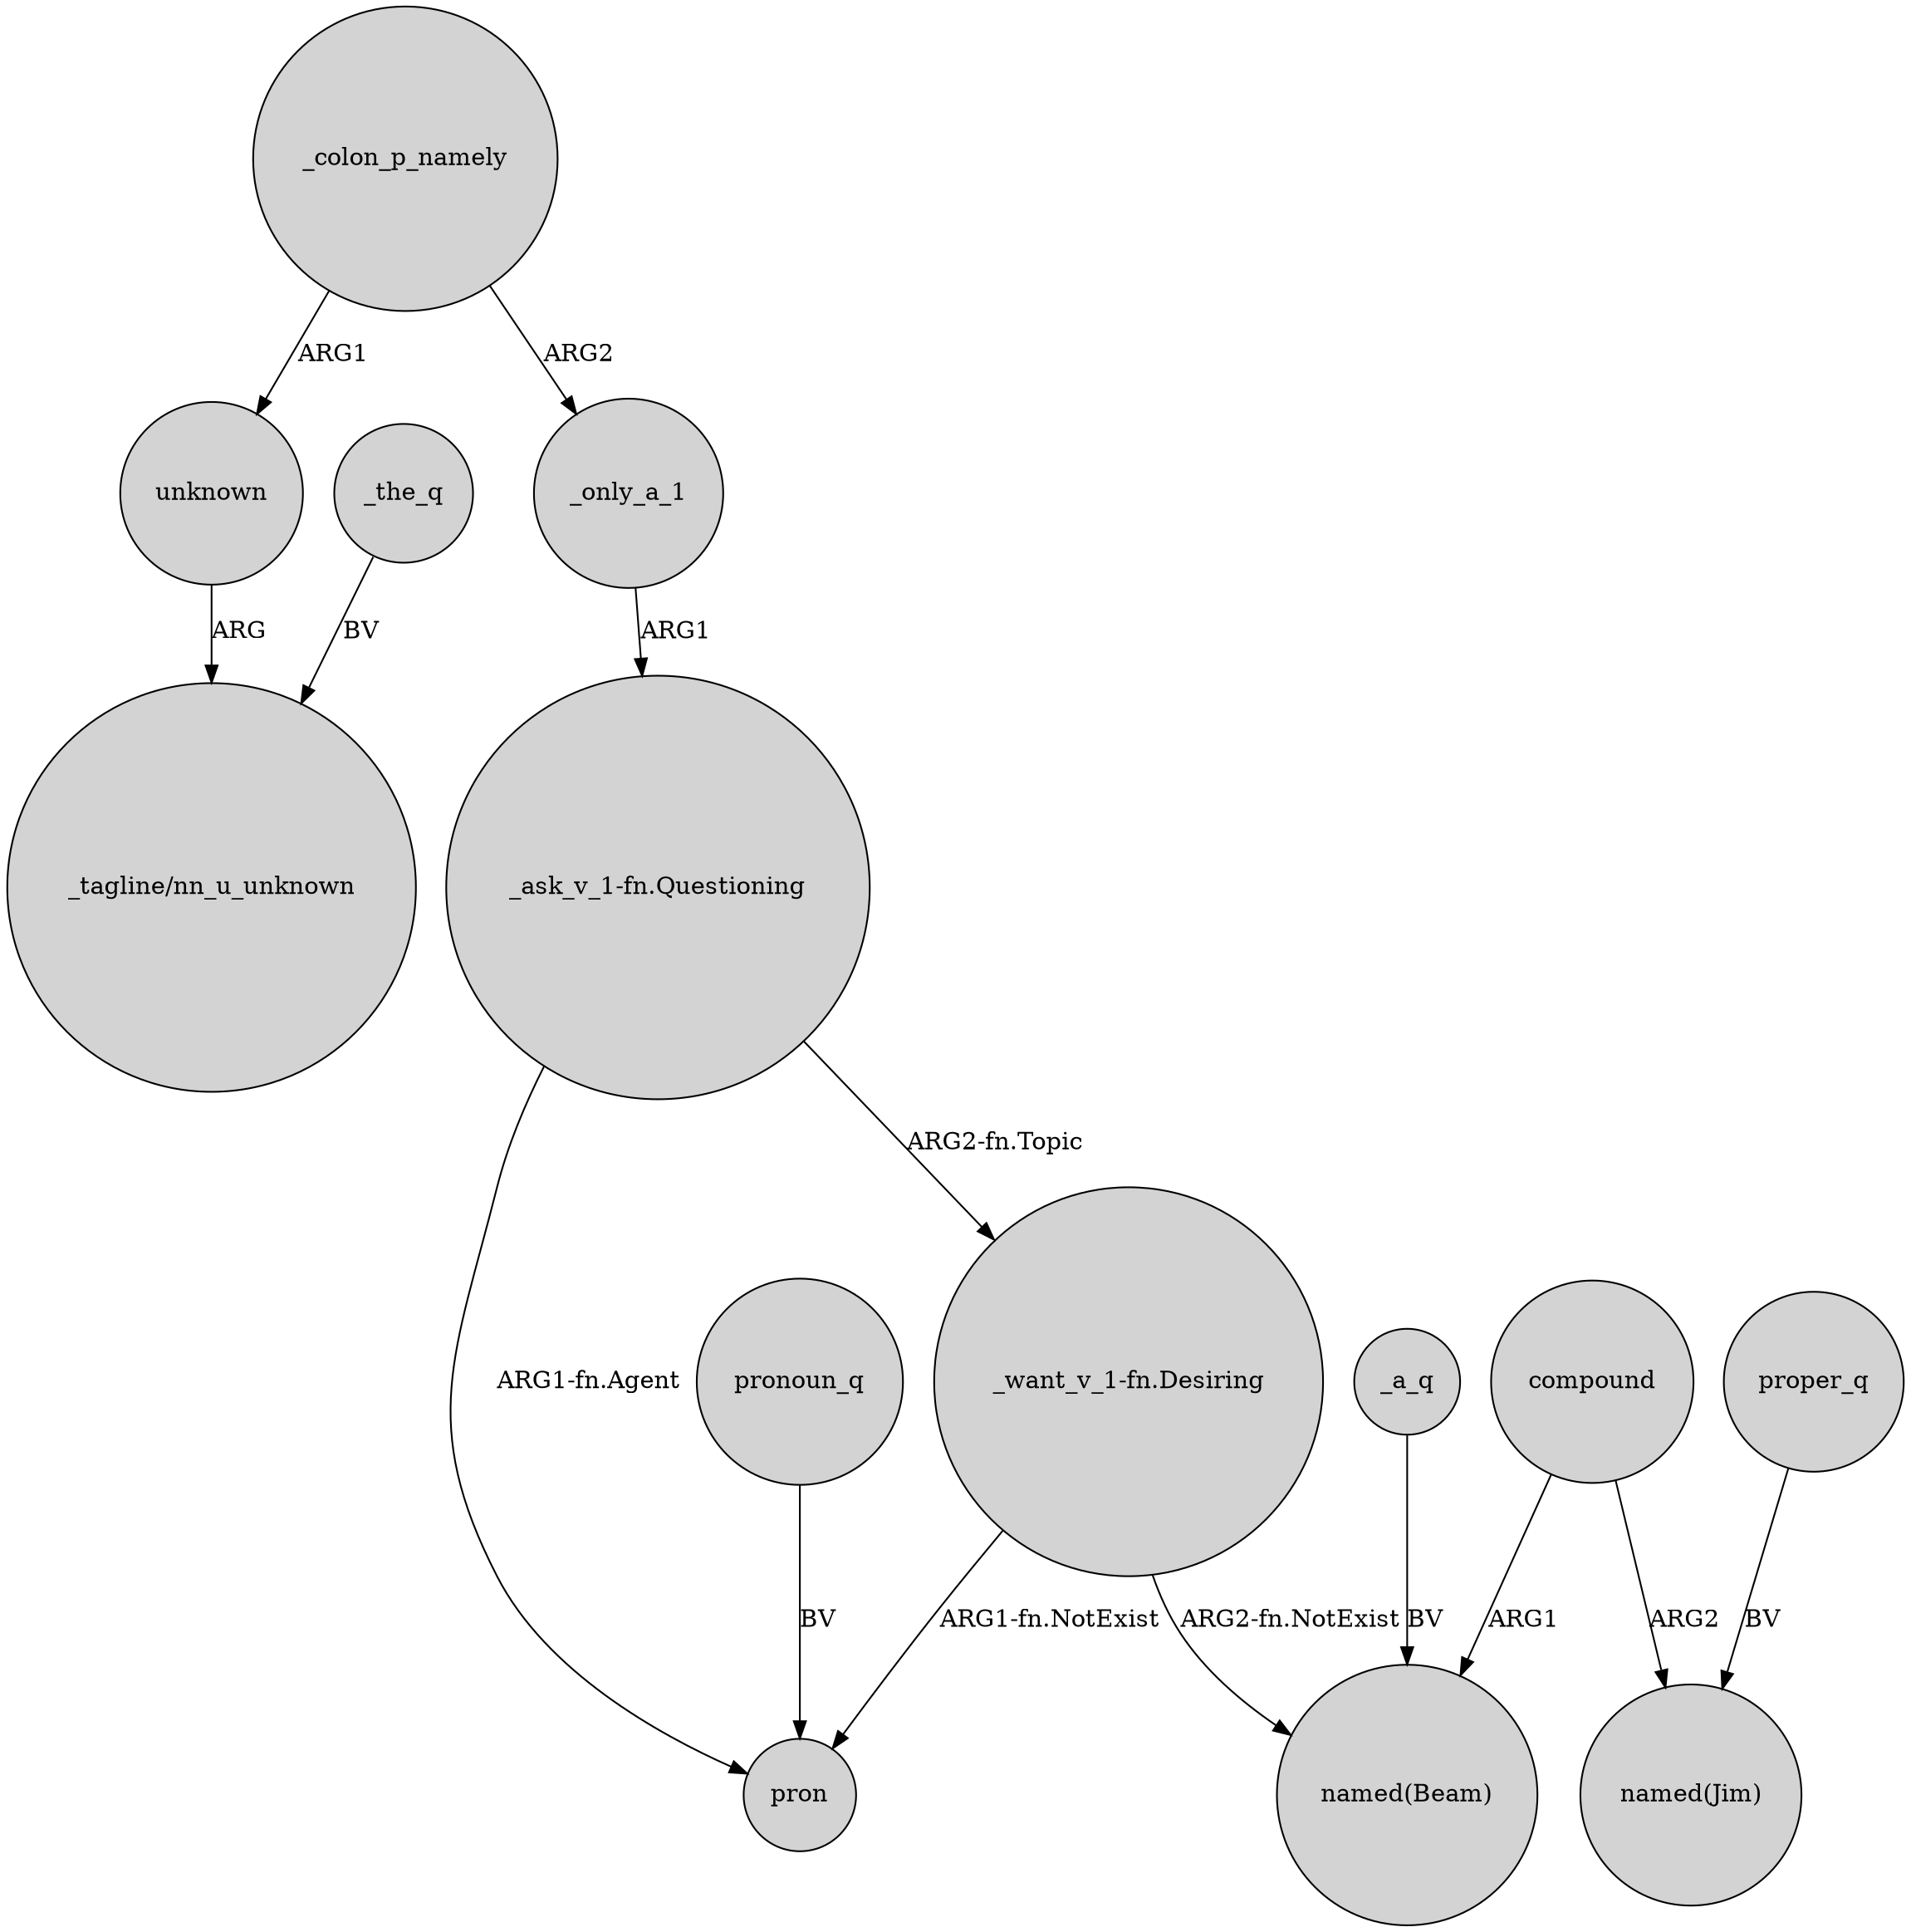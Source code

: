 digraph {
	node [shape=circle style=filled]
	_colon_p_namely -> unknown [label=ARG1]
	_only_a_1 -> "_ask_v_1-fn.Questioning" [label=ARG1]
	proper_q -> "named(Jim)" [label=BV]
	"_ask_v_1-fn.Questioning" -> "_want_v_1-fn.Desiring" [label="ARG2-fn.Topic"]
	compound -> "named(Beam)" [label=ARG1]
	_the_q -> "_tagline/nn_u_unknown" [label=BV]
	"_ask_v_1-fn.Questioning" -> pron [label="ARG1-fn.Agent"]
	_colon_p_namely -> _only_a_1 [label=ARG2]
	"_want_v_1-fn.Desiring" -> pron [label="ARG1-fn.NotExist"]
	"_want_v_1-fn.Desiring" -> "named(Beam)" [label="ARG2-fn.NotExist"]
	_a_q -> "named(Beam)" [label=BV]
	compound -> "named(Jim)" [label=ARG2]
	unknown -> "_tagline/nn_u_unknown" [label=ARG]
	pronoun_q -> pron [label=BV]
}
